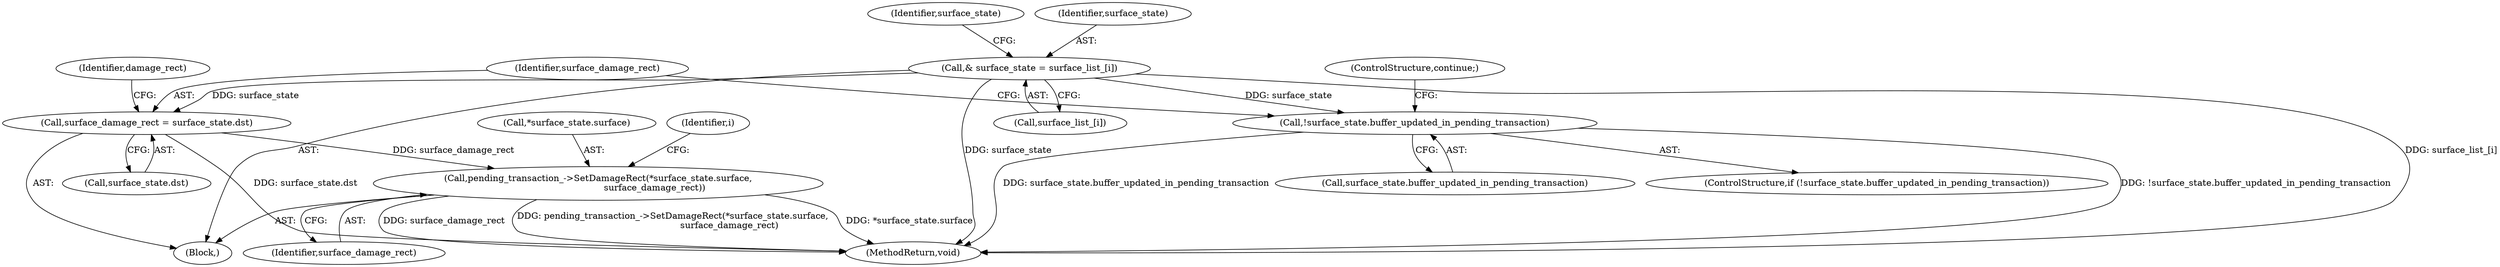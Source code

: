 digraph "0_Chrome_4afb628e068367d5b73440537555902cd12416f8_3@array" {
"1000124" [label="(Call,& surface_state = surface_list_[i])"];
"1000130" [label="(Call,!surface_state.buffer_updated_in_pending_transaction)"];
"1000136" [label="(Call,surface_damage_rect = surface_state.dst)"];
"1000143" [label="(Call,pending_transaction_->SetDamageRect(*surface_state.surface,\n                                        surface_damage_rect))"];
"1000137" [label="(Identifier,surface_damage_rect)"];
"1000124" [label="(Call,& surface_state = surface_list_[i])"];
"1000134" [label="(ControlStructure,continue;)"];
"1000143" [label="(Call,pending_transaction_->SetDamageRect(*surface_state.surface,\n                                        surface_damage_rect))"];
"1000136" [label="(Call,surface_damage_rect = surface_state.dst)"];
"1000131" [label="(Call,surface_state.buffer_updated_in_pending_transaction)"];
"1000144" [label="(Call,*surface_state.surface)"];
"1000132" [label="(Identifier,surface_state)"];
"1000121" [label="(Identifier,i)"];
"1000126" [label="(Call,surface_list_[i])"];
"1000142" [label="(Identifier,damage_rect)"];
"1000148" [label="(Identifier,surface_damage_rect)"];
"1000129" [label="(ControlStructure,if (!surface_state.buffer_updated_in_pending_transaction))"];
"1000125" [label="(Identifier,surface_state)"];
"1000183" [label="(MethodReturn,void)"];
"1000138" [label="(Call,surface_state.dst)"];
"1000122" [label="(Block,)"];
"1000130" [label="(Call,!surface_state.buffer_updated_in_pending_transaction)"];
"1000124" -> "1000122"  [label="AST: "];
"1000124" -> "1000126"  [label="CFG: "];
"1000125" -> "1000124"  [label="AST: "];
"1000126" -> "1000124"  [label="AST: "];
"1000132" -> "1000124"  [label="CFG: "];
"1000124" -> "1000183"  [label="DDG: surface_state"];
"1000124" -> "1000183"  [label="DDG: surface_list_[i]"];
"1000124" -> "1000130"  [label="DDG: surface_state"];
"1000124" -> "1000136"  [label="DDG: surface_state"];
"1000130" -> "1000129"  [label="AST: "];
"1000130" -> "1000131"  [label="CFG: "];
"1000131" -> "1000130"  [label="AST: "];
"1000134" -> "1000130"  [label="CFG: "];
"1000137" -> "1000130"  [label="CFG: "];
"1000130" -> "1000183"  [label="DDG: !surface_state.buffer_updated_in_pending_transaction"];
"1000130" -> "1000183"  [label="DDG: surface_state.buffer_updated_in_pending_transaction"];
"1000136" -> "1000122"  [label="AST: "];
"1000136" -> "1000138"  [label="CFG: "];
"1000137" -> "1000136"  [label="AST: "];
"1000138" -> "1000136"  [label="AST: "];
"1000142" -> "1000136"  [label="CFG: "];
"1000136" -> "1000183"  [label="DDG: surface_state.dst"];
"1000136" -> "1000143"  [label="DDG: surface_damage_rect"];
"1000143" -> "1000122"  [label="AST: "];
"1000143" -> "1000148"  [label="CFG: "];
"1000144" -> "1000143"  [label="AST: "];
"1000148" -> "1000143"  [label="AST: "];
"1000121" -> "1000143"  [label="CFG: "];
"1000143" -> "1000183"  [label="DDG: *surface_state.surface"];
"1000143" -> "1000183"  [label="DDG: surface_damage_rect"];
"1000143" -> "1000183"  [label="DDG: pending_transaction_->SetDamageRect(*surface_state.surface,\n                                        surface_damage_rect)"];
}
